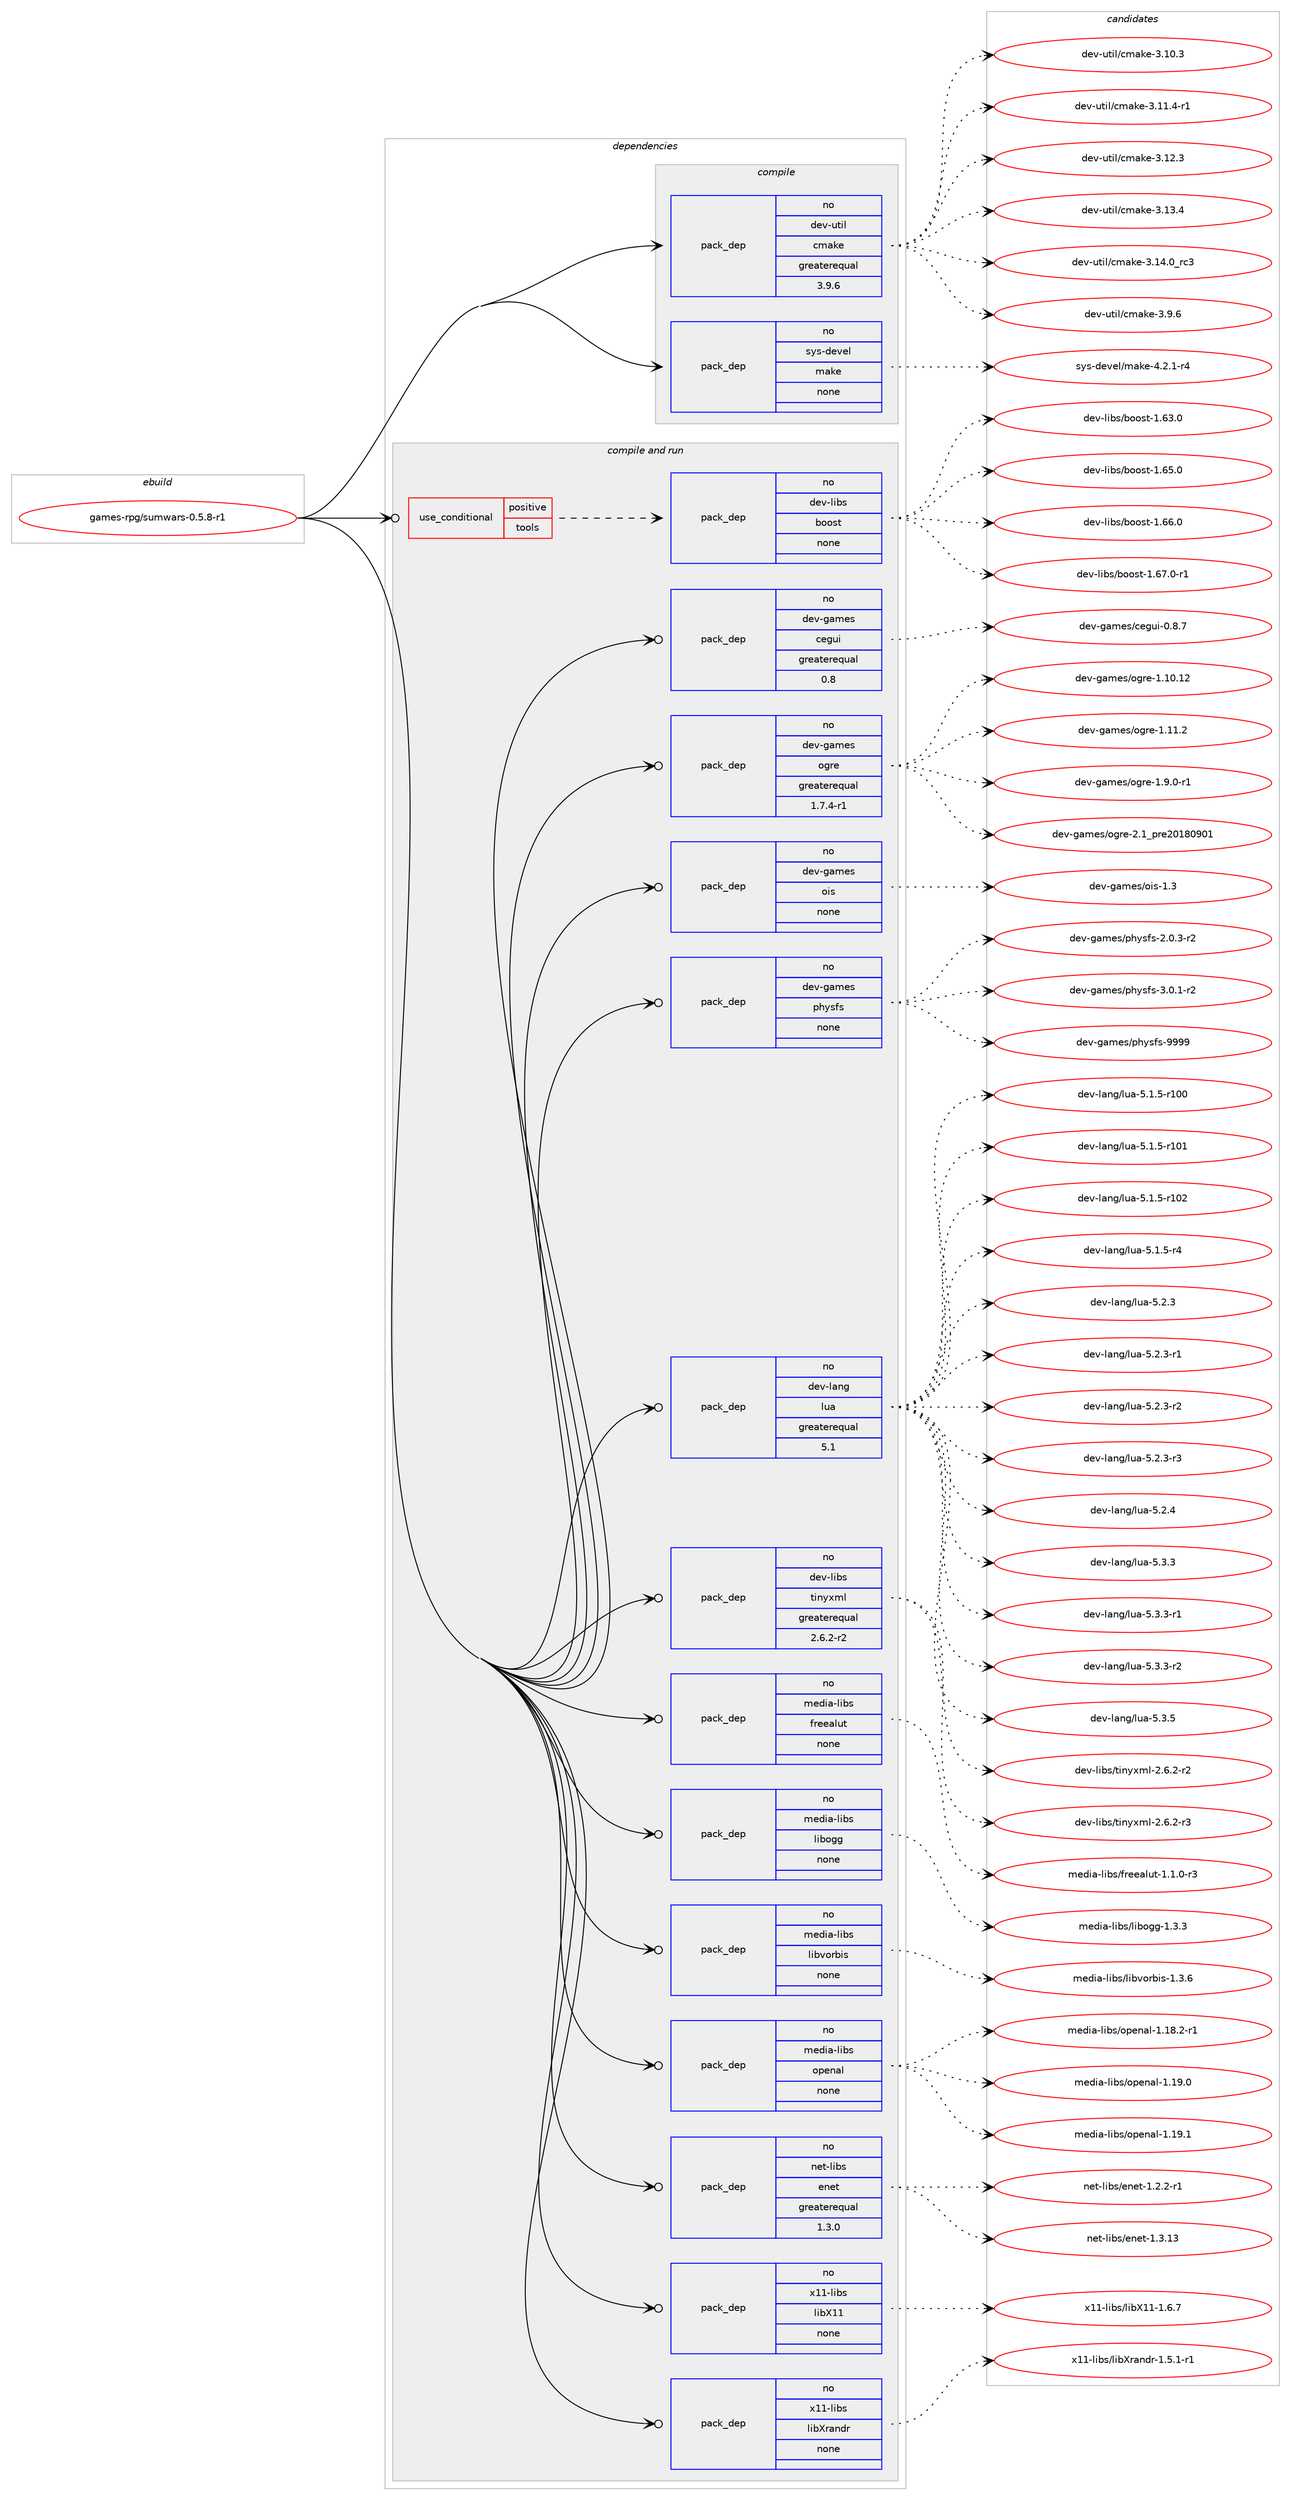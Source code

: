 digraph prolog {

# *************
# Graph options
# *************

newrank=true;
concentrate=true;
compound=true;
graph [rankdir=LR,fontname=Helvetica,fontsize=10,ranksep=1.5];#, ranksep=2.5, nodesep=0.2];
edge  [arrowhead=vee];
node  [fontname=Helvetica,fontsize=10];

# **********
# The ebuild
# **********

subgraph cluster_leftcol {
color=gray;
rank=same;
label=<<i>ebuild</i>>;
id [label="games-rpg/sumwars-0.5.8-r1", color=red, width=4, href="../games-rpg/sumwars-0.5.8-r1.svg"];
}

# ****************
# The dependencies
# ****************

subgraph cluster_midcol {
color=gray;
label=<<i>dependencies</i>>;
subgraph cluster_compile {
fillcolor="#eeeeee";
style=filled;
label=<<i>compile</i>>;
subgraph pack1109276 {
dependency1560412 [label=<<TABLE BORDER="0" CELLBORDER="1" CELLSPACING="0" CELLPADDING="4" WIDTH="220"><TR><TD ROWSPAN="6" CELLPADDING="30">pack_dep</TD></TR><TR><TD WIDTH="110">no</TD></TR><TR><TD>dev-util</TD></TR><TR><TD>cmake</TD></TR><TR><TD>greaterequal</TD></TR><TR><TD>3.9.6</TD></TR></TABLE>>, shape=none, color=blue];
}
id:e -> dependency1560412:w [weight=20,style="solid",arrowhead="vee"];
subgraph pack1109277 {
dependency1560413 [label=<<TABLE BORDER="0" CELLBORDER="1" CELLSPACING="0" CELLPADDING="4" WIDTH="220"><TR><TD ROWSPAN="6" CELLPADDING="30">pack_dep</TD></TR><TR><TD WIDTH="110">no</TD></TR><TR><TD>sys-devel</TD></TR><TR><TD>make</TD></TR><TR><TD>none</TD></TR><TR><TD></TD></TR></TABLE>>, shape=none, color=blue];
}
id:e -> dependency1560413:w [weight=20,style="solid",arrowhead="vee"];
}
subgraph cluster_compileandrun {
fillcolor="#eeeeee";
style=filled;
label=<<i>compile and run</i>>;
subgraph cond427050 {
dependency1560414 [label=<<TABLE BORDER="0" CELLBORDER="1" CELLSPACING="0" CELLPADDING="4"><TR><TD ROWSPAN="3" CELLPADDING="10">use_conditional</TD></TR><TR><TD>positive</TD></TR><TR><TD>tools</TD></TR></TABLE>>, shape=none, color=red];
subgraph pack1109278 {
dependency1560415 [label=<<TABLE BORDER="0" CELLBORDER="1" CELLSPACING="0" CELLPADDING="4" WIDTH="220"><TR><TD ROWSPAN="6" CELLPADDING="30">pack_dep</TD></TR><TR><TD WIDTH="110">no</TD></TR><TR><TD>dev-libs</TD></TR><TR><TD>boost</TD></TR><TR><TD>none</TD></TR><TR><TD></TD></TR></TABLE>>, shape=none, color=blue];
}
dependency1560414:e -> dependency1560415:w [weight=20,style="dashed",arrowhead="vee"];
}
id:e -> dependency1560414:w [weight=20,style="solid",arrowhead="odotvee"];
subgraph pack1109279 {
dependency1560416 [label=<<TABLE BORDER="0" CELLBORDER="1" CELLSPACING="0" CELLPADDING="4" WIDTH="220"><TR><TD ROWSPAN="6" CELLPADDING="30">pack_dep</TD></TR><TR><TD WIDTH="110">no</TD></TR><TR><TD>dev-games</TD></TR><TR><TD>cegui</TD></TR><TR><TD>greaterequal</TD></TR><TR><TD>0.8</TD></TR></TABLE>>, shape=none, color=blue];
}
id:e -> dependency1560416:w [weight=20,style="solid",arrowhead="odotvee"];
subgraph pack1109280 {
dependency1560417 [label=<<TABLE BORDER="0" CELLBORDER="1" CELLSPACING="0" CELLPADDING="4" WIDTH="220"><TR><TD ROWSPAN="6" CELLPADDING="30">pack_dep</TD></TR><TR><TD WIDTH="110">no</TD></TR><TR><TD>dev-games</TD></TR><TR><TD>ogre</TD></TR><TR><TD>greaterequal</TD></TR><TR><TD>1.7.4-r1</TD></TR></TABLE>>, shape=none, color=blue];
}
id:e -> dependency1560417:w [weight=20,style="solid",arrowhead="odotvee"];
subgraph pack1109281 {
dependency1560418 [label=<<TABLE BORDER="0" CELLBORDER="1" CELLSPACING="0" CELLPADDING="4" WIDTH="220"><TR><TD ROWSPAN="6" CELLPADDING="30">pack_dep</TD></TR><TR><TD WIDTH="110">no</TD></TR><TR><TD>dev-games</TD></TR><TR><TD>ois</TD></TR><TR><TD>none</TD></TR><TR><TD></TD></TR></TABLE>>, shape=none, color=blue];
}
id:e -> dependency1560418:w [weight=20,style="solid",arrowhead="odotvee"];
subgraph pack1109282 {
dependency1560419 [label=<<TABLE BORDER="0" CELLBORDER="1" CELLSPACING="0" CELLPADDING="4" WIDTH="220"><TR><TD ROWSPAN="6" CELLPADDING="30">pack_dep</TD></TR><TR><TD WIDTH="110">no</TD></TR><TR><TD>dev-games</TD></TR><TR><TD>physfs</TD></TR><TR><TD>none</TD></TR><TR><TD></TD></TR></TABLE>>, shape=none, color=blue];
}
id:e -> dependency1560419:w [weight=20,style="solid",arrowhead="odotvee"];
subgraph pack1109283 {
dependency1560420 [label=<<TABLE BORDER="0" CELLBORDER="1" CELLSPACING="0" CELLPADDING="4" WIDTH="220"><TR><TD ROWSPAN="6" CELLPADDING="30">pack_dep</TD></TR><TR><TD WIDTH="110">no</TD></TR><TR><TD>dev-lang</TD></TR><TR><TD>lua</TD></TR><TR><TD>greaterequal</TD></TR><TR><TD>5.1</TD></TR></TABLE>>, shape=none, color=blue];
}
id:e -> dependency1560420:w [weight=20,style="solid",arrowhead="odotvee"];
subgraph pack1109284 {
dependency1560421 [label=<<TABLE BORDER="0" CELLBORDER="1" CELLSPACING="0" CELLPADDING="4" WIDTH="220"><TR><TD ROWSPAN="6" CELLPADDING="30">pack_dep</TD></TR><TR><TD WIDTH="110">no</TD></TR><TR><TD>dev-libs</TD></TR><TR><TD>tinyxml</TD></TR><TR><TD>greaterequal</TD></TR><TR><TD>2.6.2-r2</TD></TR></TABLE>>, shape=none, color=blue];
}
id:e -> dependency1560421:w [weight=20,style="solid",arrowhead="odotvee"];
subgraph pack1109285 {
dependency1560422 [label=<<TABLE BORDER="0" CELLBORDER="1" CELLSPACING="0" CELLPADDING="4" WIDTH="220"><TR><TD ROWSPAN="6" CELLPADDING="30">pack_dep</TD></TR><TR><TD WIDTH="110">no</TD></TR><TR><TD>media-libs</TD></TR><TR><TD>freealut</TD></TR><TR><TD>none</TD></TR><TR><TD></TD></TR></TABLE>>, shape=none, color=blue];
}
id:e -> dependency1560422:w [weight=20,style="solid",arrowhead="odotvee"];
subgraph pack1109286 {
dependency1560423 [label=<<TABLE BORDER="0" CELLBORDER="1" CELLSPACING="0" CELLPADDING="4" WIDTH="220"><TR><TD ROWSPAN="6" CELLPADDING="30">pack_dep</TD></TR><TR><TD WIDTH="110">no</TD></TR><TR><TD>media-libs</TD></TR><TR><TD>libogg</TD></TR><TR><TD>none</TD></TR><TR><TD></TD></TR></TABLE>>, shape=none, color=blue];
}
id:e -> dependency1560423:w [weight=20,style="solid",arrowhead="odotvee"];
subgraph pack1109287 {
dependency1560424 [label=<<TABLE BORDER="0" CELLBORDER="1" CELLSPACING="0" CELLPADDING="4" WIDTH="220"><TR><TD ROWSPAN="6" CELLPADDING="30">pack_dep</TD></TR><TR><TD WIDTH="110">no</TD></TR><TR><TD>media-libs</TD></TR><TR><TD>libvorbis</TD></TR><TR><TD>none</TD></TR><TR><TD></TD></TR></TABLE>>, shape=none, color=blue];
}
id:e -> dependency1560424:w [weight=20,style="solid",arrowhead="odotvee"];
subgraph pack1109288 {
dependency1560425 [label=<<TABLE BORDER="0" CELLBORDER="1" CELLSPACING="0" CELLPADDING="4" WIDTH="220"><TR><TD ROWSPAN="6" CELLPADDING="30">pack_dep</TD></TR><TR><TD WIDTH="110">no</TD></TR><TR><TD>media-libs</TD></TR><TR><TD>openal</TD></TR><TR><TD>none</TD></TR><TR><TD></TD></TR></TABLE>>, shape=none, color=blue];
}
id:e -> dependency1560425:w [weight=20,style="solid",arrowhead="odotvee"];
subgraph pack1109289 {
dependency1560426 [label=<<TABLE BORDER="0" CELLBORDER="1" CELLSPACING="0" CELLPADDING="4" WIDTH="220"><TR><TD ROWSPAN="6" CELLPADDING="30">pack_dep</TD></TR><TR><TD WIDTH="110">no</TD></TR><TR><TD>net-libs</TD></TR><TR><TD>enet</TD></TR><TR><TD>greaterequal</TD></TR><TR><TD>1.3.0</TD></TR></TABLE>>, shape=none, color=blue];
}
id:e -> dependency1560426:w [weight=20,style="solid",arrowhead="odotvee"];
subgraph pack1109290 {
dependency1560427 [label=<<TABLE BORDER="0" CELLBORDER="1" CELLSPACING="0" CELLPADDING="4" WIDTH="220"><TR><TD ROWSPAN="6" CELLPADDING="30">pack_dep</TD></TR><TR><TD WIDTH="110">no</TD></TR><TR><TD>x11-libs</TD></TR><TR><TD>libX11</TD></TR><TR><TD>none</TD></TR><TR><TD></TD></TR></TABLE>>, shape=none, color=blue];
}
id:e -> dependency1560427:w [weight=20,style="solid",arrowhead="odotvee"];
subgraph pack1109291 {
dependency1560428 [label=<<TABLE BORDER="0" CELLBORDER="1" CELLSPACING="0" CELLPADDING="4" WIDTH="220"><TR><TD ROWSPAN="6" CELLPADDING="30">pack_dep</TD></TR><TR><TD WIDTH="110">no</TD></TR><TR><TD>x11-libs</TD></TR><TR><TD>libXrandr</TD></TR><TR><TD>none</TD></TR><TR><TD></TD></TR></TABLE>>, shape=none, color=blue];
}
id:e -> dependency1560428:w [weight=20,style="solid",arrowhead="odotvee"];
}
subgraph cluster_run {
fillcolor="#eeeeee";
style=filled;
label=<<i>run</i>>;
}
}

# **************
# The candidates
# **************

subgraph cluster_choices {
rank=same;
color=gray;
label=<<i>candidates</i>>;

subgraph choice1109276 {
color=black;
nodesep=1;
choice1001011184511711610510847991099710710145514649484651 [label="dev-util/cmake-3.10.3", color=red, width=4,href="../dev-util/cmake-3.10.3.svg"];
choice10010111845117116105108479910997107101455146494946524511449 [label="dev-util/cmake-3.11.4-r1", color=red, width=4,href="../dev-util/cmake-3.11.4-r1.svg"];
choice1001011184511711610510847991099710710145514649504651 [label="dev-util/cmake-3.12.3", color=red, width=4,href="../dev-util/cmake-3.12.3.svg"];
choice1001011184511711610510847991099710710145514649514652 [label="dev-util/cmake-3.13.4", color=red, width=4,href="../dev-util/cmake-3.13.4.svg"];
choice1001011184511711610510847991099710710145514649524648951149951 [label="dev-util/cmake-3.14.0_rc3", color=red, width=4,href="../dev-util/cmake-3.14.0_rc3.svg"];
choice10010111845117116105108479910997107101455146574654 [label="dev-util/cmake-3.9.6", color=red, width=4,href="../dev-util/cmake-3.9.6.svg"];
dependency1560412:e -> choice1001011184511711610510847991099710710145514649484651:w [style=dotted,weight="100"];
dependency1560412:e -> choice10010111845117116105108479910997107101455146494946524511449:w [style=dotted,weight="100"];
dependency1560412:e -> choice1001011184511711610510847991099710710145514649504651:w [style=dotted,weight="100"];
dependency1560412:e -> choice1001011184511711610510847991099710710145514649514652:w [style=dotted,weight="100"];
dependency1560412:e -> choice1001011184511711610510847991099710710145514649524648951149951:w [style=dotted,weight="100"];
dependency1560412:e -> choice10010111845117116105108479910997107101455146574654:w [style=dotted,weight="100"];
}
subgraph choice1109277 {
color=black;
nodesep=1;
choice1151211154510010111810110847109971071014552465046494511452 [label="sys-devel/make-4.2.1-r4", color=red, width=4,href="../sys-devel/make-4.2.1-r4.svg"];
dependency1560413:e -> choice1151211154510010111810110847109971071014552465046494511452:w [style=dotted,weight="100"];
}
subgraph choice1109278 {
color=black;
nodesep=1;
choice1001011184510810598115479811111111511645494654514648 [label="dev-libs/boost-1.63.0", color=red, width=4,href="../dev-libs/boost-1.63.0.svg"];
choice1001011184510810598115479811111111511645494654534648 [label="dev-libs/boost-1.65.0", color=red, width=4,href="../dev-libs/boost-1.65.0.svg"];
choice1001011184510810598115479811111111511645494654544648 [label="dev-libs/boost-1.66.0", color=red, width=4,href="../dev-libs/boost-1.66.0.svg"];
choice10010111845108105981154798111111115116454946545546484511449 [label="dev-libs/boost-1.67.0-r1", color=red, width=4,href="../dev-libs/boost-1.67.0-r1.svg"];
dependency1560415:e -> choice1001011184510810598115479811111111511645494654514648:w [style=dotted,weight="100"];
dependency1560415:e -> choice1001011184510810598115479811111111511645494654534648:w [style=dotted,weight="100"];
dependency1560415:e -> choice1001011184510810598115479811111111511645494654544648:w [style=dotted,weight="100"];
dependency1560415:e -> choice10010111845108105981154798111111115116454946545546484511449:w [style=dotted,weight="100"];
}
subgraph choice1109279 {
color=black;
nodesep=1;
choice10010111845103971091011154799101103117105454846564655 [label="dev-games/cegui-0.8.7", color=red, width=4,href="../dev-games/cegui-0.8.7.svg"];
dependency1560416:e -> choice10010111845103971091011154799101103117105454846564655:w [style=dotted,weight="100"];
}
subgraph choice1109280 {
color=black;
nodesep=1;
choice1001011184510397109101115471111031141014549464948464950 [label="dev-games/ogre-1.10.12", color=red, width=4,href="../dev-games/ogre-1.10.12.svg"];
choice10010111845103971091011154711110311410145494649494650 [label="dev-games/ogre-1.11.2", color=red, width=4,href="../dev-games/ogre-1.11.2.svg"];
choice1001011184510397109101115471111031141014549465746484511449 [label="dev-games/ogre-1.9.0-r1", color=red, width=4,href="../dev-games/ogre-1.9.0-r1.svg"];
choice10010111845103971091011154711110311410145504649951121141015048495648574849 [label="dev-games/ogre-2.1_pre20180901", color=red, width=4,href="../dev-games/ogre-2.1_pre20180901.svg"];
dependency1560417:e -> choice1001011184510397109101115471111031141014549464948464950:w [style=dotted,weight="100"];
dependency1560417:e -> choice10010111845103971091011154711110311410145494649494650:w [style=dotted,weight="100"];
dependency1560417:e -> choice1001011184510397109101115471111031141014549465746484511449:w [style=dotted,weight="100"];
dependency1560417:e -> choice10010111845103971091011154711110311410145504649951121141015048495648574849:w [style=dotted,weight="100"];
}
subgraph choice1109281 {
color=black;
nodesep=1;
choice10010111845103971091011154711110511545494651 [label="dev-games/ois-1.3", color=red, width=4,href="../dev-games/ois-1.3.svg"];
dependency1560418:e -> choice10010111845103971091011154711110511545494651:w [style=dotted,weight="100"];
}
subgraph choice1109282 {
color=black;
nodesep=1;
choice1001011184510397109101115471121041211151021154550464846514511450 [label="dev-games/physfs-2.0.3-r2", color=red, width=4,href="../dev-games/physfs-2.0.3-r2.svg"];
choice1001011184510397109101115471121041211151021154551464846494511450 [label="dev-games/physfs-3.0.1-r2", color=red, width=4,href="../dev-games/physfs-3.0.1-r2.svg"];
choice1001011184510397109101115471121041211151021154557575757 [label="dev-games/physfs-9999", color=red, width=4,href="../dev-games/physfs-9999.svg"];
dependency1560419:e -> choice1001011184510397109101115471121041211151021154550464846514511450:w [style=dotted,weight="100"];
dependency1560419:e -> choice1001011184510397109101115471121041211151021154551464846494511450:w [style=dotted,weight="100"];
dependency1560419:e -> choice1001011184510397109101115471121041211151021154557575757:w [style=dotted,weight="100"];
}
subgraph choice1109283 {
color=black;
nodesep=1;
choice1001011184510897110103471081179745534649465345114494848 [label="dev-lang/lua-5.1.5-r100", color=red, width=4,href="../dev-lang/lua-5.1.5-r100.svg"];
choice1001011184510897110103471081179745534649465345114494849 [label="dev-lang/lua-5.1.5-r101", color=red, width=4,href="../dev-lang/lua-5.1.5-r101.svg"];
choice1001011184510897110103471081179745534649465345114494850 [label="dev-lang/lua-5.1.5-r102", color=red, width=4,href="../dev-lang/lua-5.1.5-r102.svg"];
choice100101118451089711010347108117974553464946534511452 [label="dev-lang/lua-5.1.5-r4", color=red, width=4,href="../dev-lang/lua-5.1.5-r4.svg"];
choice10010111845108971101034710811797455346504651 [label="dev-lang/lua-5.2.3", color=red, width=4,href="../dev-lang/lua-5.2.3.svg"];
choice100101118451089711010347108117974553465046514511449 [label="dev-lang/lua-5.2.3-r1", color=red, width=4,href="../dev-lang/lua-5.2.3-r1.svg"];
choice100101118451089711010347108117974553465046514511450 [label="dev-lang/lua-5.2.3-r2", color=red, width=4,href="../dev-lang/lua-5.2.3-r2.svg"];
choice100101118451089711010347108117974553465046514511451 [label="dev-lang/lua-5.2.3-r3", color=red, width=4,href="../dev-lang/lua-5.2.3-r3.svg"];
choice10010111845108971101034710811797455346504652 [label="dev-lang/lua-5.2.4", color=red, width=4,href="../dev-lang/lua-5.2.4.svg"];
choice10010111845108971101034710811797455346514651 [label="dev-lang/lua-5.3.3", color=red, width=4,href="../dev-lang/lua-5.3.3.svg"];
choice100101118451089711010347108117974553465146514511449 [label="dev-lang/lua-5.3.3-r1", color=red, width=4,href="../dev-lang/lua-5.3.3-r1.svg"];
choice100101118451089711010347108117974553465146514511450 [label="dev-lang/lua-5.3.3-r2", color=red, width=4,href="../dev-lang/lua-5.3.3-r2.svg"];
choice10010111845108971101034710811797455346514653 [label="dev-lang/lua-5.3.5", color=red, width=4,href="../dev-lang/lua-5.3.5.svg"];
dependency1560420:e -> choice1001011184510897110103471081179745534649465345114494848:w [style=dotted,weight="100"];
dependency1560420:e -> choice1001011184510897110103471081179745534649465345114494849:w [style=dotted,weight="100"];
dependency1560420:e -> choice1001011184510897110103471081179745534649465345114494850:w [style=dotted,weight="100"];
dependency1560420:e -> choice100101118451089711010347108117974553464946534511452:w [style=dotted,weight="100"];
dependency1560420:e -> choice10010111845108971101034710811797455346504651:w [style=dotted,weight="100"];
dependency1560420:e -> choice100101118451089711010347108117974553465046514511449:w [style=dotted,weight="100"];
dependency1560420:e -> choice100101118451089711010347108117974553465046514511450:w [style=dotted,weight="100"];
dependency1560420:e -> choice100101118451089711010347108117974553465046514511451:w [style=dotted,weight="100"];
dependency1560420:e -> choice10010111845108971101034710811797455346504652:w [style=dotted,weight="100"];
dependency1560420:e -> choice10010111845108971101034710811797455346514651:w [style=dotted,weight="100"];
dependency1560420:e -> choice100101118451089711010347108117974553465146514511449:w [style=dotted,weight="100"];
dependency1560420:e -> choice100101118451089711010347108117974553465146514511450:w [style=dotted,weight="100"];
dependency1560420:e -> choice10010111845108971101034710811797455346514653:w [style=dotted,weight="100"];
}
subgraph choice1109284 {
color=black;
nodesep=1;
choice1001011184510810598115471161051101211201091084550465446504511450 [label="dev-libs/tinyxml-2.6.2-r2", color=red, width=4,href="../dev-libs/tinyxml-2.6.2-r2.svg"];
choice1001011184510810598115471161051101211201091084550465446504511451 [label="dev-libs/tinyxml-2.6.2-r3", color=red, width=4,href="../dev-libs/tinyxml-2.6.2-r3.svg"];
dependency1560421:e -> choice1001011184510810598115471161051101211201091084550465446504511450:w [style=dotted,weight="100"];
dependency1560421:e -> choice1001011184510810598115471161051101211201091084550465446504511451:w [style=dotted,weight="100"];
}
subgraph choice1109285 {
color=black;
nodesep=1;
choice10910110010597451081059811547102114101101971081171164549464946484511451 [label="media-libs/freealut-1.1.0-r3", color=red, width=4,href="../media-libs/freealut-1.1.0-r3.svg"];
dependency1560422:e -> choice10910110010597451081059811547102114101101971081171164549464946484511451:w [style=dotted,weight="100"];
}
subgraph choice1109286 {
color=black;
nodesep=1;
choice1091011001059745108105981154710810598111103103454946514651 [label="media-libs/libogg-1.3.3", color=red, width=4,href="../media-libs/libogg-1.3.3.svg"];
dependency1560423:e -> choice1091011001059745108105981154710810598111103103454946514651:w [style=dotted,weight="100"];
}
subgraph choice1109287 {
color=black;
nodesep=1;
choice109101100105974510810598115471081059811811111498105115454946514654 [label="media-libs/libvorbis-1.3.6", color=red, width=4,href="../media-libs/libvorbis-1.3.6.svg"];
dependency1560424:e -> choice109101100105974510810598115471081059811811111498105115454946514654:w [style=dotted,weight="100"];
}
subgraph choice1109288 {
color=black;
nodesep=1;
choice1091011001059745108105981154711111210111097108454946495646504511449 [label="media-libs/openal-1.18.2-r1", color=red, width=4,href="../media-libs/openal-1.18.2-r1.svg"];
choice109101100105974510810598115471111121011109710845494649574648 [label="media-libs/openal-1.19.0", color=red, width=4,href="../media-libs/openal-1.19.0.svg"];
choice109101100105974510810598115471111121011109710845494649574649 [label="media-libs/openal-1.19.1", color=red, width=4,href="../media-libs/openal-1.19.1.svg"];
dependency1560425:e -> choice1091011001059745108105981154711111210111097108454946495646504511449:w [style=dotted,weight="100"];
dependency1560425:e -> choice109101100105974510810598115471111121011109710845494649574648:w [style=dotted,weight="100"];
dependency1560425:e -> choice109101100105974510810598115471111121011109710845494649574649:w [style=dotted,weight="100"];
}
subgraph choice1109289 {
color=black;
nodesep=1;
choice1101011164510810598115471011101011164549465046504511449 [label="net-libs/enet-1.2.2-r1", color=red, width=4,href="../net-libs/enet-1.2.2-r1.svg"];
choice11010111645108105981154710111010111645494651464951 [label="net-libs/enet-1.3.13", color=red, width=4,href="../net-libs/enet-1.3.13.svg"];
dependency1560426:e -> choice1101011164510810598115471011101011164549465046504511449:w [style=dotted,weight="100"];
dependency1560426:e -> choice11010111645108105981154710111010111645494651464951:w [style=dotted,weight="100"];
}
subgraph choice1109290 {
color=black;
nodesep=1;
choice120494945108105981154710810598884949454946544655 [label="x11-libs/libX11-1.6.7", color=red, width=4,href="../x11-libs/libX11-1.6.7.svg"];
dependency1560427:e -> choice120494945108105981154710810598884949454946544655:w [style=dotted,weight="100"];
}
subgraph choice1109291 {
color=black;
nodesep=1;
choice12049494510810598115471081059888114971101001144549465346494511449 [label="x11-libs/libXrandr-1.5.1-r1", color=red, width=4,href="../x11-libs/libXrandr-1.5.1-r1.svg"];
dependency1560428:e -> choice12049494510810598115471081059888114971101001144549465346494511449:w [style=dotted,weight="100"];
}
}

}
